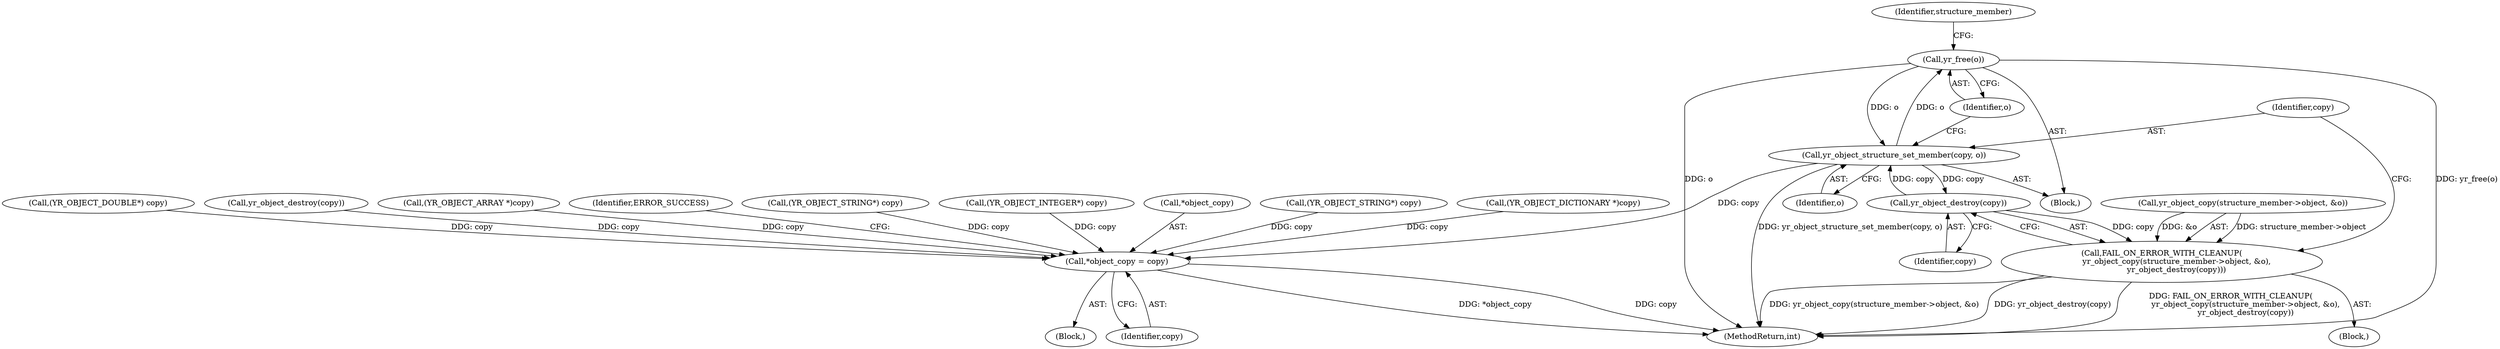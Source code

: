 digraph "0_yara_053e67e3ec81cc9268ce30eaf0d6663d8639ed1e_0@API" {
"1000257" [label="(Call,yr_free(o))"];
"1000254" [label="(Call,yr_object_structure_set_member(copy, o))"];
"1000251" [label="(Call,yr_object_destroy(copy))"];
"1000257" [label="(Call,yr_free(o))"];
"1000244" [label="(Call,FAIL_ON_ERROR_WITH_CLEANUP(\n            yr_object_copy(structure_member->object, &o),\n            yr_object_destroy(copy)))"];
"1000302" [label="(Call,*object_copy = copy)"];
"1000256" [label="(Identifier,o)"];
"1000302" [label="(Call,*object_copy = copy)"];
"1000257" [label="(Call,yr_free(o))"];
"1000258" [label="(Identifier,o)"];
"1000303" [label="(Call,*object_copy)"];
"1000244" [label="(Call,FAIL_ON_ERROR_WITH_CLEANUP(\n            yr_object_copy(structure_member->object, &o),\n            yr_object_destroy(copy)))"];
"1000155" [label="(Call,(YR_OBJECT_STRING*) copy)"];
"1000245" [label="(Call,yr_object_copy(structure_member->object, &o))"];
"1000305" [label="(Identifier,copy)"];
"1000243" [label="(Block,)"];
"1000293" [label="(Call,(YR_OBJECT_DICTIONARY *)copy)"];
"1000253" [label="(Block,)"];
"1000252" [label="(Identifier,copy)"];
"1000255" [label="(Identifier,copy)"];
"1000178" [label="(Call,(YR_OBJECT_DOUBLE*) copy)"];
"1000208" [label="(Call,yr_object_destroy(copy))"];
"1000276" [label="(Call,(YR_OBJECT_ARRAY *)copy)"];
"1000308" [label="(MethodReturn,int)"];
"1000254" [label="(Call,yr_object_structure_set_member(copy, o))"];
"1000307" [label="(Identifier,ERROR_SUCCESS)"];
"1000169" [label="(Call,(YR_OBJECT_STRING*) copy)"];
"1000251" [label="(Call,yr_object_destroy(copy))"];
"1000260" [label="(Identifier,structure_member)"];
"1000133" [label="(Call,(YR_OBJECT_INTEGER*) copy)"];
"1000103" [label="(Block,)"];
"1000257" -> "1000253"  [label="AST: "];
"1000257" -> "1000258"  [label="CFG: "];
"1000258" -> "1000257"  [label="AST: "];
"1000260" -> "1000257"  [label="CFG: "];
"1000257" -> "1000308"  [label="DDG: o"];
"1000257" -> "1000308"  [label="DDG: yr_free(o)"];
"1000257" -> "1000254"  [label="DDG: o"];
"1000254" -> "1000257"  [label="DDG: o"];
"1000254" -> "1000253"  [label="AST: "];
"1000254" -> "1000256"  [label="CFG: "];
"1000255" -> "1000254"  [label="AST: "];
"1000256" -> "1000254"  [label="AST: "];
"1000258" -> "1000254"  [label="CFG: "];
"1000254" -> "1000308"  [label="DDG: yr_object_structure_set_member(copy, o)"];
"1000254" -> "1000251"  [label="DDG: copy"];
"1000251" -> "1000254"  [label="DDG: copy"];
"1000254" -> "1000302"  [label="DDG: copy"];
"1000251" -> "1000244"  [label="AST: "];
"1000251" -> "1000252"  [label="CFG: "];
"1000252" -> "1000251"  [label="AST: "];
"1000244" -> "1000251"  [label="CFG: "];
"1000251" -> "1000244"  [label="DDG: copy"];
"1000244" -> "1000243"  [label="AST: "];
"1000245" -> "1000244"  [label="AST: "];
"1000255" -> "1000244"  [label="CFG: "];
"1000244" -> "1000308"  [label="DDG: yr_object_destroy(copy)"];
"1000244" -> "1000308"  [label="DDG: FAIL_ON_ERROR_WITH_CLEANUP(\n            yr_object_copy(structure_member->object, &o),\n            yr_object_destroy(copy))"];
"1000244" -> "1000308"  [label="DDG: yr_object_copy(structure_member->object, &o)"];
"1000245" -> "1000244"  [label="DDG: structure_member->object"];
"1000245" -> "1000244"  [label="DDG: &o"];
"1000302" -> "1000103"  [label="AST: "];
"1000302" -> "1000305"  [label="CFG: "];
"1000303" -> "1000302"  [label="AST: "];
"1000305" -> "1000302"  [label="AST: "];
"1000307" -> "1000302"  [label="CFG: "];
"1000302" -> "1000308"  [label="DDG: *object_copy"];
"1000302" -> "1000308"  [label="DDG: copy"];
"1000208" -> "1000302"  [label="DDG: copy"];
"1000155" -> "1000302"  [label="DDG: copy"];
"1000178" -> "1000302"  [label="DDG: copy"];
"1000276" -> "1000302"  [label="DDG: copy"];
"1000293" -> "1000302"  [label="DDG: copy"];
"1000133" -> "1000302"  [label="DDG: copy"];
"1000169" -> "1000302"  [label="DDG: copy"];
}
